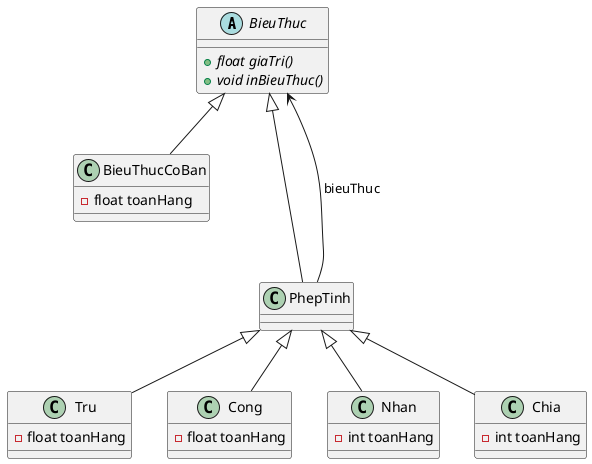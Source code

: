 @startuml
'https://plantuml.com/class-diagram

abstract class BieuThuc {
    + {abstract} float giaTri()
    + {abstract} void inBieuThuc()
}

class BieuThucCoBan {
    - float toanHang
}

class PhepTinh

class Tru {
    - float toanHang
}
class Cong {
    - float toanHang
}
class Nhan {
    - int toanHang
}
class Chia {
    - int toanHang
}

BieuThuc <|-- PhepTinh
BieuThuc <|-- BieuThucCoBan

PhepTinh <|-- Tru
PhepTinh <|--Cong
PhepTinh <|-- Nhan
PhepTinh <|-- Chia

PhepTinh ---> BieuThuc: bieuThuc

@enduml